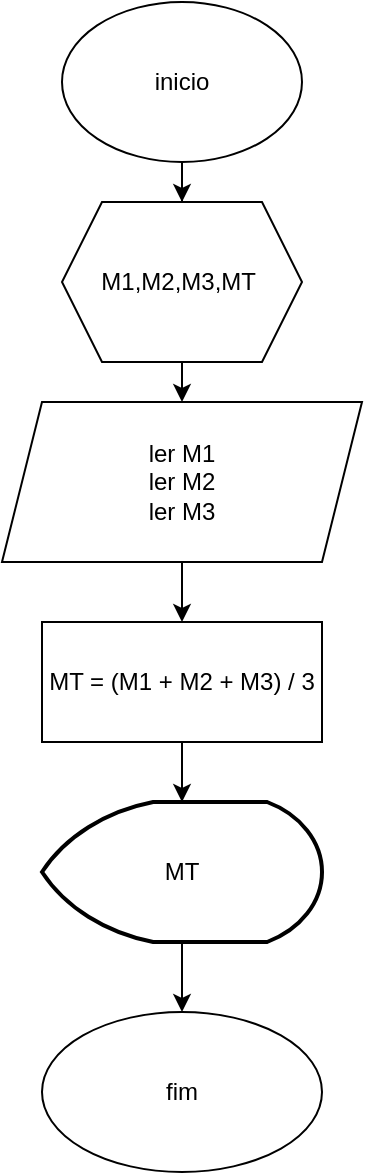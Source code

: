 <mxfile version="24.7.7">
  <diagram name="Página-1" id="TmKQfweC4EBAH7_g8pFg">
    <mxGraphModel dx="880" dy="482" grid="1" gridSize="10" guides="1" tooltips="1" connect="1" arrows="1" fold="1" page="1" pageScale="1" pageWidth="827" pageHeight="1169" math="0" shadow="0">
      <root>
        <mxCell id="0" />
        <mxCell id="1" parent="0" />
        <mxCell id="wOufSjwoDpQr1Vx9GO1O-3" style="edgeStyle=orthogonalEdgeStyle;rounded=0;orthogonalLoop=1;jettySize=auto;html=1;entryX=0.5;entryY=0;entryDx=0;entryDy=0;" edge="1" parent="1" source="wOufSjwoDpQr1Vx9GO1O-1" target="wOufSjwoDpQr1Vx9GO1O-2">
          <mxGeometry relative="1" as="geometry" />
        </mxCell>
        <mxCell id="wOufSjwoDpQr1Vx9GO1O-1" value="inicio" style="ellipse;whiteSpace=wrap;html=1;" vertex="1" parent="1">
          <mxGeometry x="340" y="80" width="120" height="80" as="geometry" />
        </mxCell>
        <mxCell id="wOufSjwoDpQr1Vx9GO1O-5" style="edgeStyle=orthogonalEdgeStyle;rounded=0;orthogonalLoop=1;jettySize=auto;html=1;exitX=0.5;exitY=1;exitDx=0;exitDy=0;entryX=0.5;entryY=0;entryDx=0;entryDy=0;" edge="1" parent="1" source="wOufSjwoDpQr1Vx9GO1O-2" target="wOufSjwoDpQr1Vx9GO1O-4">
          <mxGeometry relative="1" as="geometry" />
        </mxCell>
        <mxCell id="wOufSjwoDpQr1Vx9GO1O-2" value="M1,M2,M3,&lt;span style=&quot;background-color: initial;&quot;&gt;MT&amp;nbsp;&lt;/span&gt;" style="shape=hexagon;perimeter=hexagonPerimeter2;whiteSpace=wrap;html=1;fixedSize=1;" vertex="1" parent="1">
          <mxGeometry x="340" y="180" width="120" height="80" as="geometry" />
        </mxCell>
        <mxCell id="wOufSjwoDpQr1Vx9GO1O-7" style="edgeStyle=orthogonalEdgeStyle;rounded=0;orthogonalLoop=1;jettySize=auto;html=1;exitX=0.5;exitY=1;exitDx=0;exitDy=0;entryX=0.5;entryY=0;entryDx=0;entryDy=0;" edge="1" parent="1" source="wOufSjwoDpQr1Vx9GO1O-4" target="wOufSjwoDpQr1Vx9GO1O-6">
          <mxGeometry relative="1" as="geometry" />
        </mxCell>
        <mxCell id="wOufSjwoDpQr1Vx9GO1O-4" value="ler M1&lt;div&gt;ler M2&lt;/div&gt;&lt;div&gt;ler M3&lt;/div&gt;" style="shape=parallelogram;perimeter=parallelogramPerimeter;whiteSpace=wrap;html=1;fixedSize=1;" vertex="1" parent="1">
          <mxGeometry x="310" y="280" width="180" height="80" as="geometry" />
        </mxCell>
        <mxCell id="wOufSjwoDpQr1Vx9GO1O-6" value="MT = (M1 + M2 + M3) / 3" style="rounded=0;whiteSpace=wrap;html=1;" vertex="1" parent="1">
          <mxGeometry x="330" y="390" width="140" height="60" as="geometry" />
        </mxCell>
        <mxCell id="wOufSjwoDpQr1Vx9GO1O-17" style="edgeStyle=orthogonalEdgeStyle;rounded=0;orthogonalLoop=1;jettySize=auto;html=1;exitX=0.5;exitY=1;exitDx=0;exitDy=0;exitPerimeter=0;entryX=0.5;entryY=0;entryDx=0;entryDy=0;" edge="1" parent="1" source="wOufSjwoDpQr1Vx9GO1O-12" target="wOufSjwoDpQr1Vx9GO1O-15">
          <mxGeometry relative="1" as="geometry" />
        </mxCell>
        <mxCell id="wOufSjwoDpQr1Vx9GO1O-12" value="MT" style="strokeWidth=2;html=1;shape=mxgraph.flowchart.display;whiteSpace=wrap;" vertex="1" parent="1">
          <mxGeometry x="330" y="480" width="140" height="70" as="geometry" />
        </mxCell>
        <mxCell id="wOufSjwoDpQr1Vx9GO1O-15" value="fim" style="ellipse;whiteSpace=wrap;html=1;" vertex="1" parent="1">
          <mxGeometry x="330" y="585" width="140" height="80" as="geometry" />
        </mxCell>
        <mxCell id="wOufSjwoDpQr1Vx9GO1O-19" style="edgeStyle=orthogonalEdgeStyle;rounded=0;orthogonalLoop=1;jettySize=auto;html=1;entryX=0.5;entryY=0;entryDx=0;entryDy=0;entryPerimeter=0;" edge="1" parent="1" source="wOufSjwoDpQr1Vx9GO1O-6" target="wOufSjwoDpQr1Vx9GO1O-12">
          <mxGeometry relative="1" as="geometry" />
        </mxCell>
      </root>
    </mxGraphModel>
  </diagram>
</mxfile>
